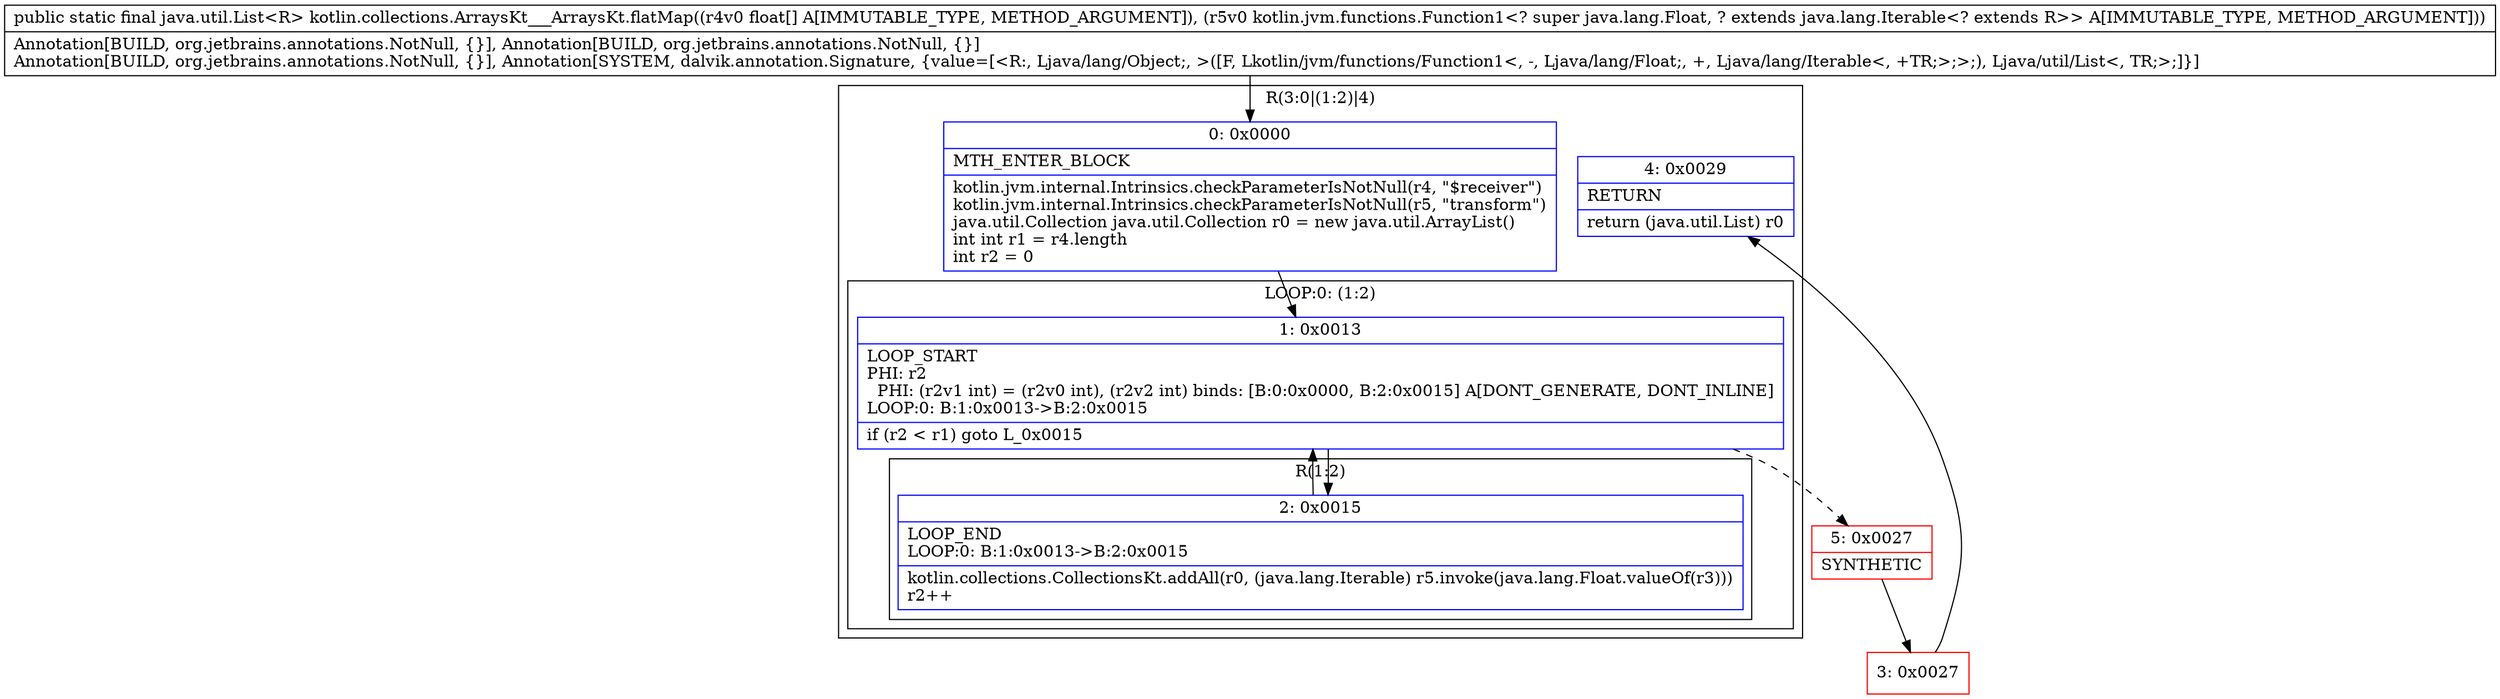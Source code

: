 digraph "CFG forkotlin.collections.ArraysKt___ArraysKt.flatMap([FLkotlin\/jvm\/functions\/Function1;)Ljava\/util\/List;" {
subgraph cluster_Region_6971070 {
label = "R(3:0|(1:2)|4)";
node [shape=record,color=blue];
Node_0 [shape=record,label="{0\:\ 0x0000|MTH_ENTER_BLOCK\l|kotlin.jvm.internal.Intrinsics.checkParameterIsNotNull(r4, \"$receiver\")\lkotlin.jvm.internal.Intrinsics.checkParameterIsNotNull(r5, \"transform\")\ljava.util.Collection java.util.Collection r0 = new java.util.ArrayList()\lint int r1 = r4.length\lint r2 = 0\l}"];
subgraph cluster_LoopRegion_1200150262 {
label = "LOOP:0: (1:2)";
node [shape=record,color=blue];
Node_1 [shape=record,label="{1\:\ 0x0013|LOOP_START\lPHI: r2 \l  PHI: (r2v1 int) = (r2v0 int), (r2v2 int) binds: [B:0:0x0000, B:2:0x0015] A[DONT_GENERATE, DONT_INLINE]\lLOOP:0: B:1:0x0013\-\>B:2:0x0015\l|if (r2 \< r1) goto L_0x0015\l}"];
subgraph cluster_Region_955434473 {
label = "R(1:2)";
node [shape=record,color=blue];
Node_2 [shape=record,label="{2\:\ 0x0015|LOOP_END\lLOOP:0: B:1:0x0013\-\>B:2:0x0015\l|kotlin.collections.CollectionsKt.addAll(r0, (java.lang.Iterable) r5.invoke(java.lang.Float.valueOf(r3)))\lr2++\l}"];
}
}
Node_4 [shape=record,label="{4\:\ 0x0029|RETURN\l|return (java.util.List) r0\l}"];
}
Node_3 [shape=record,color=red,label="{3\:\ 0x0027}"];
Node_5 [shape=record,color=red,label="{5\:\ 0x0027|SYNTHETIC\l}"];
MethodNode[shape=record,label="{public static final java.util.List\<R\> kotlin.collections.ArraysKt___ArraysKt.flatMap((r4v0 float[] A[IMMUTABLE_TYPE, METHOD_ARGUMENT]), (r5v0 kotlin.jvm.functions.Function1\<? super java.lang.Float, ? extends java.lang.Iterable\<? extends R\>\> A[IMMUTABLE_TYPE, METHOD_ARGUMENT]))  | Annotation[BUILD, org.jetbrains.annotations.NotNull, \{\}], Annotation[BUILD, org.jetbrains.annotations.NotNull, \{\}]\lAnnotation[BUILD, org.jetbrains.annotations.NotNull, \{\}], Annotation[SYSTEM, dalvik.annotation.Signature, \{value=[\<R:, Ljava\/lang\/Object;, \>([F, Lkotlin\/jvm\/functions\/Function1\<, \-, Ljava\/lang\/Float;, +, Ljava\/lang\/Iterable\<, +TR;\>;\>;), Ljava\/util\/List\<, TR;\>;]\}]\l}"];
MethodNode -> Node_0;
Node_0 -> Node_1;
Node_1 -> Node_2;
Node_1 -> Node_5[style=dashed];
Node_2 -> Node_1;
Node_3 -> Node_4;
Node_5 -> Node_3;
}

